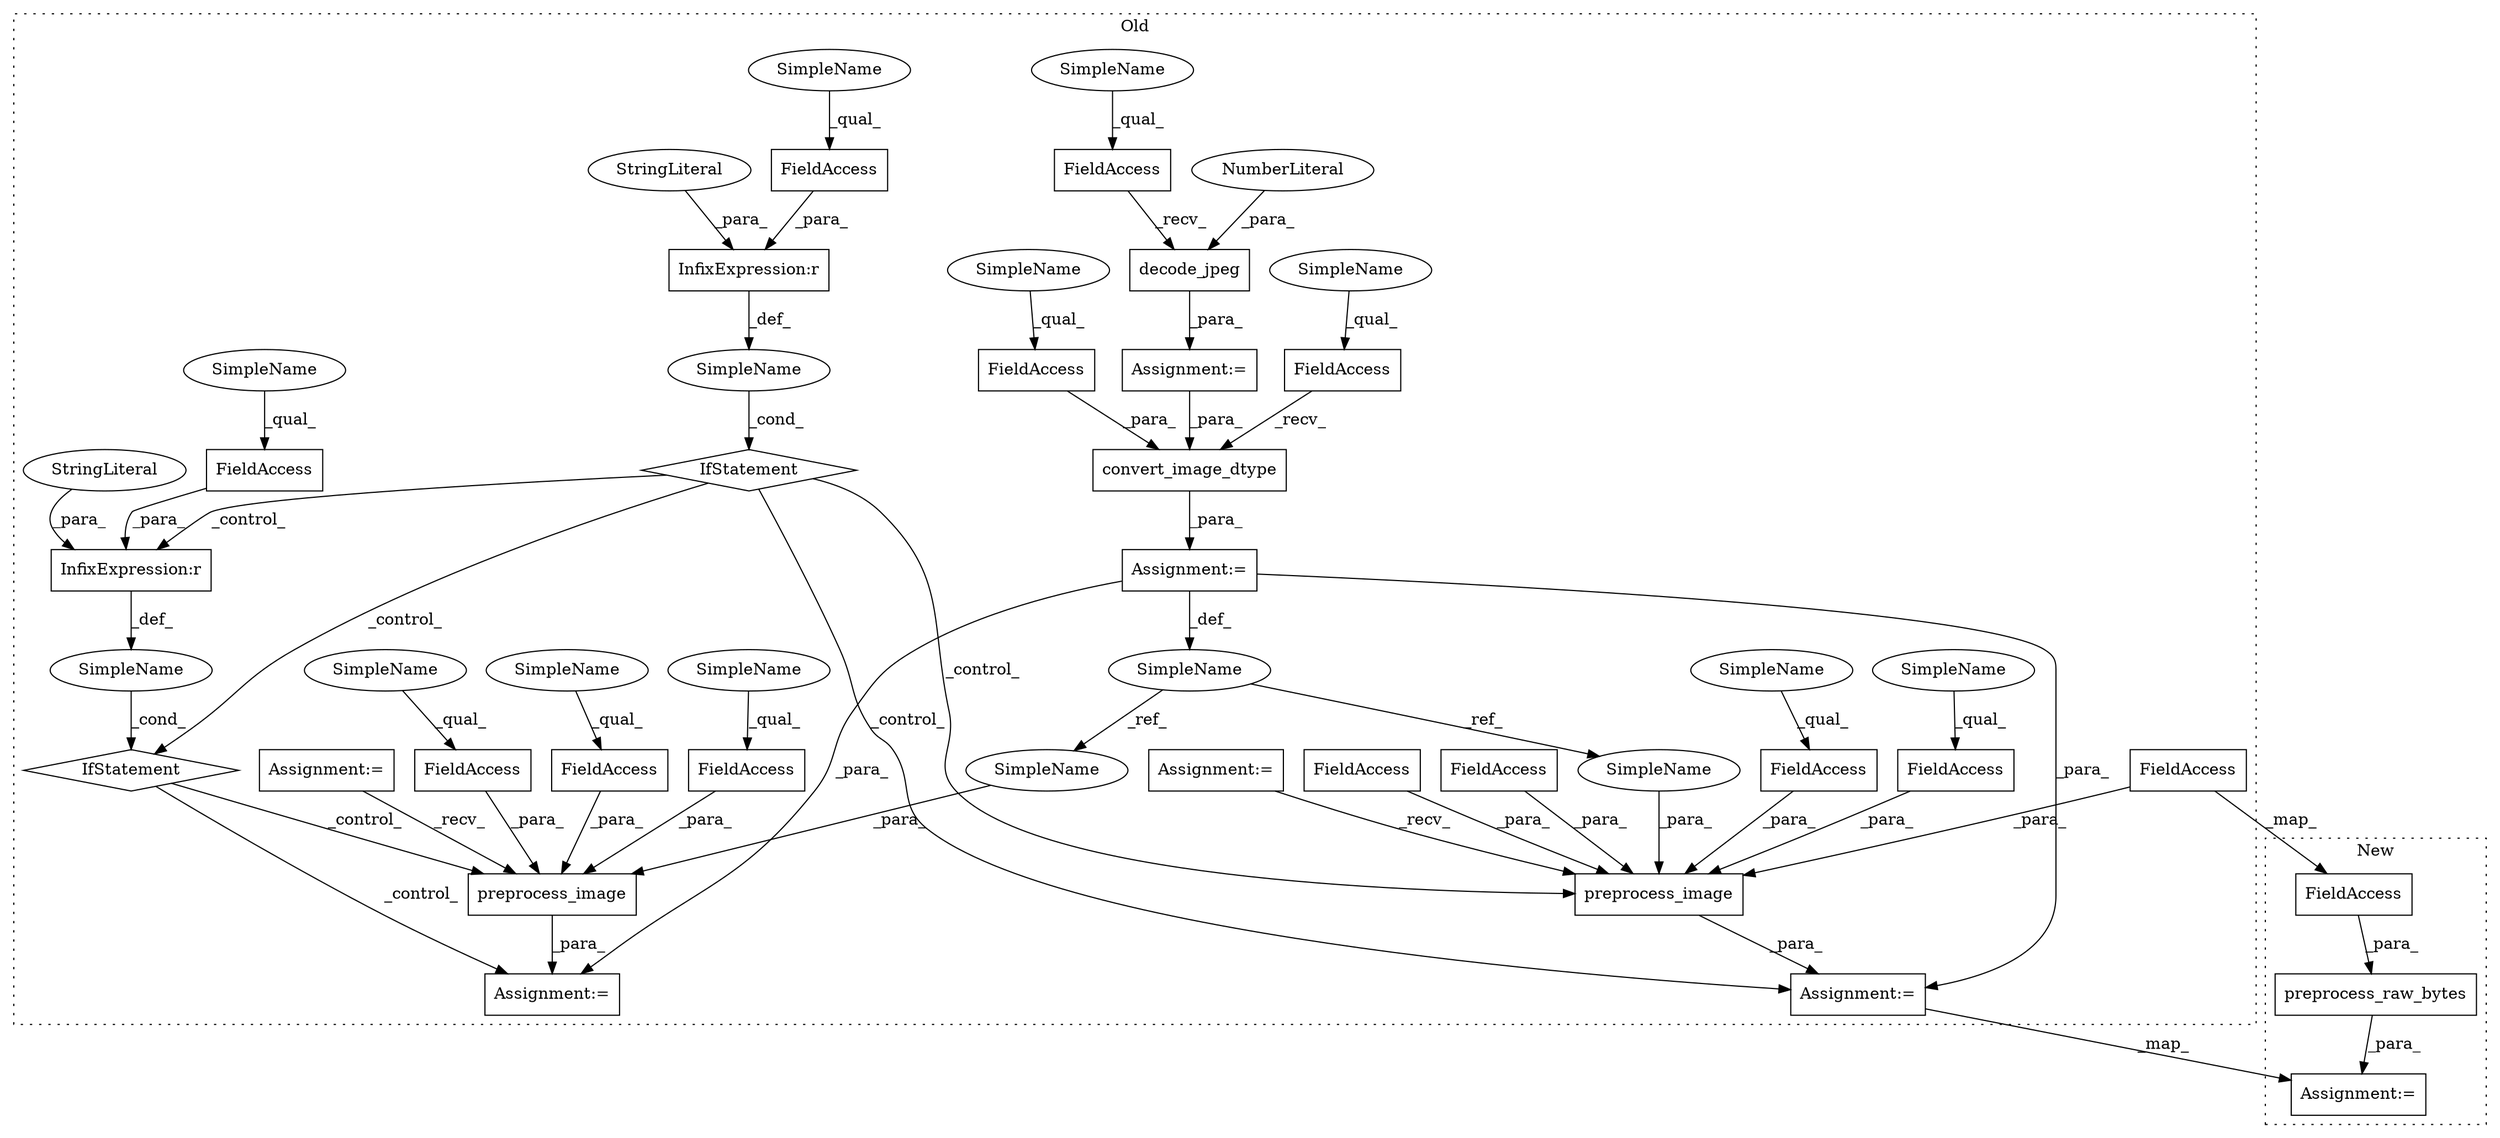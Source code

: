 digraph G {
subgraph cluster0 {
1 [label="IfStatement" a="25" s="7758,7796" l="4,2" shape="diamond"];
3 [label="SimpleName" a="42" s="" l="" shape="ellipse"];
4 [label="preprocess_image" a="32" s="7836,7905" l="17,1" shape="box"];
5 [label="decode_jpeg" a="32" s="7475,7494" l="12,1" shape="box"];
6 [label="NumberLiteral" a="34" s="7493" l="1" shape="ellipse"];
7 [label="SimpleName" a="42" s="" l="" shape="ellipse"];
8 [label="SimpleName" a="42" s="7501" l="5" shape="ellipse"];
9 [label="preprocess_image" a="32" s="7641,7739" l="17,1" shape="box"];
10 [label="InfixExpression:r" a="27" s="7598" l="4" shape="box"];
11 [label="InfixExpression:r" a="27" s="7781" l="4" shape="box"];
12 [label="FieldAccess" a="22" s="7872" l="11" shape="box"];
13 [label="FieldAccess" a="22" s="7762" l="19" shape="box"];
14 [label="FieldAccess" a="22" s="7706" l="16" shape="box"];
15 [label="FieldAccess" a="22" s="7664" l="12" shape="box"];
16 [label="FieldAccess" a="22" s="7579" l="19" shape="box"];
17 [label="FieldAccess" a="22" s="7723" l="16" shape="box"];
18 [label="FieldAccess" a="22" s="7859" l="12" shape="box"];
19 [label="FieldAccess" a="22" s="7458" l="16" shape="box"];
20 [label="FieldAccess" a="22" s="7550" l="18" shape="box"];
21 [label="FieldAccess" a="22" s="7507" l="16" shape="box"];
22 [label="FieldAccess" a="22" s="7677" l="11" shape="box"];
23 [label="FieldAccess" a="22" s="7884" l="16" shape="box"];
24 [label="FieldAccess" a="22" s="7689" l="16" shape="box"];
26 [label="IfStatement" a="25" s="7575,7607" l="4,2" shape="diamond"];
27 [label="StringLiteral" a="45" s="7602" l="5" shape="ellipse"];
28 [label="Assignment:=" a="7" s="7457" l="1" shape="box"];
29 [label="StringLiteral" a="45" s="7785" l="11" shape="ellipse"];
30 [label="Assignment:=" a="7" s="5976" l="17" shape="box"];
31 [label="Assignment:=" a="7" s="5881" l="23" shape="box"];
32 [label="Assignment:=" a="7" s="7811" l="1" shape="box"];
33 [label="Assignment:=" a="7" s="7506" l="1" shape="box"];
34 [label="Assignment:=" a="7" s="7622" l="1" shape="box"];
36 [label="convert_image_dtype" a="32" s="7524,7568" l="20,1" shape="box"];
37 [label="SimpleName" a="42" s="7458" l="10" shape="ellipse"];
38 [label="SimpleName" a="42" s="7550" l="10" shape="ellipse"];
39 [label="SimpleName" a="42" s="7507" l="10" shape="ellipse"];
40 [label="SimpleName" a="42" s="7884" l="4" shape="ellipse"];
41 [label="SimpleName" a="42" s="7658" l="5" shape="ellipse"];
42 [label="SimpleName" a="42" s="7853" l="5" shape="ellipse"];
43 [label="SimpleName" a="42" s="7579" l="5" shape="ellipse"];
44 [label="SimpleName" a="42" s="7677" l="5" shape="ellipse"];
45 [label="SimpleName" a="42" s="7872" l="5" shape="ellipse"];
46 [label="SimpleName" a="42" s="7859" l="5" shape="ellipse"];
47 [label="SimpleName" a="42" s="7762" l="5" shape="ellipse"];
48 [label="SimpleName" a="42" s="7664" l="5" shape="ellipse"];
label = "Old";
style="dotted";
}
subgraph cluster1 {
2 [label="preprocess_raw_bytes" a="32" s="8279,8327" l="21,1" shape="box"];
25 [label="FieldAccess" a="22" s="8306" l="16" shape="box"];
35 [label="Assignment:=" a="7" s="8278" l="1" shape="box"];
label = "New";
style="dotted";
}
1 -> 4 [label="_control_"];
1 -> 32 [label="_control_"];
2 -> 35 [label="_para_"];
3 -> 1 [label="_cond_"];
4 -> 32 [label="_para_"];
5 -> 28 [label="_para_"];
6 -> 5 [label="_para_"];
7 -> 26 [label="_cond_"];
8 -> 41 [label="_ref_"];
8 -> 42 [label="_ref_"];
9 -> 34 [label="_para_"];
10 -> 7 [label="_def_"];
11 -> 3 [label="_def_"];
12 -> 4 [label="_para_"];
13 -> 11 [label="_para_"];
14 -> 9 [label="_para_"];
15 -> 9 [label="_para_"];
16 -> 10 [label="_para_"];
17 -> 9 [label="_para_"];
18 -> 4 [label="_para_"];
19 -> 5 [label="_recv_"];
20 -> 36 [label="_para_"];
21 -> 36 [label="_recv_"];
22 -> 9 [label="_para_"];
23 -> 4 [label="_para_"];
24 -> 9 [label="_para_"];
24 -> 25 [label="_map_"];
25 -> 2 [label="_para_"];
26 -> 1 [label="_control_"];
26 -> 34 [label="_control_"];
26 -> 9 [label="_control_"];
26 -> 11 [label="_control_"];
27 -> 10 [label="_para_"];
28 -> 36 [label="_para_"];
29 -> 11 [label="_para_"];
30 -> 9 [label="_recv_"];
31 -> 4 [label="_recv_"];
33 -> 8 [label="_def_"];
33 -> 32 [label="_para_"];
33 -> 34 [label="_para_"];
34 -> 35 [label="_map_"];
36 -> 33 [label="_para_"];
37 -> 19 [label="_qual_"];
38 -> 20 [label="_qual_"];
39 -> 21 [label="_qual_"];
40 -> 23 [label="_qual_"];
41 -> 9 [label="_para_"];
42 -> 4 [label="_para_"];
43 -> 16 [label="_qual_"];
44 -> 22 [label="_qual_"];
45 -> 12 [label="_qual_"];
46 -> 18 [label="_qual_"];
47 -> 13 [label="_qual_"];
48 -> 15 [label="_qual_"];
}